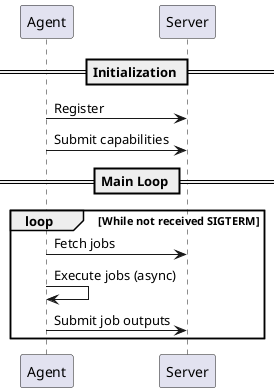@startuml

participant "Agent" as Agent
participant "Server" as Server

== Initialization ==

Agent -> Server: Register
Agent -> Server: Submit capabilities

== Main Loop ==
loop While not received SIGTERM
    Agent -> Server: Fetch jobs
    Agent -> Agent: Execute jobs (async)
    Agent -> Server: Submit job outputs
end

@enduml